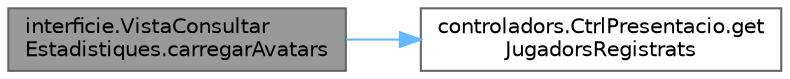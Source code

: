 digraph "interficie.VistaConsultarEstadistiques.carregarAvatars"
{
 // INTERACTIVE_SVG=YES
 // LATEX_PDF_SIZE
  bgcolor="transparent";
  edge [fontname=Helvetica,fontsize=10,labelfontname=Helvetica,labelfontsize=10];
  node [fontname=Helvetica,fontsize=10,shape=box,height=0.2,width=0.4];
  rankdir="LR";
  Node1 [id="Node000001",label="interficie.VistaConsultar\lEstadistiques.carregarAvatars",height=0.2,width=0.4,color="gray40", fillcolor="grey60", style="filled", fontcolor="black",tooltip="Carrega els avatars dels jugadors registrats al model de la llista."];
  Node1 -> Node2 [id="edge1_Node000001_Node000002",color="steelblue1",style="solid",tooltip=" "];
  Node2 [id="Node000002",label="controladors.CtrlPresentacio.get\lJugadorsRegistrats",height=0.2,width=0.4,color="grey40", fillcolor="white", style="filled",URL="$classcontroladors_1_1_ctrl_presentacio.html#a1d233e08aadf10e279ffef4b329ffd8a",tooltip="Retorna el conjunt de jugadors registrats al sistema."];
}
